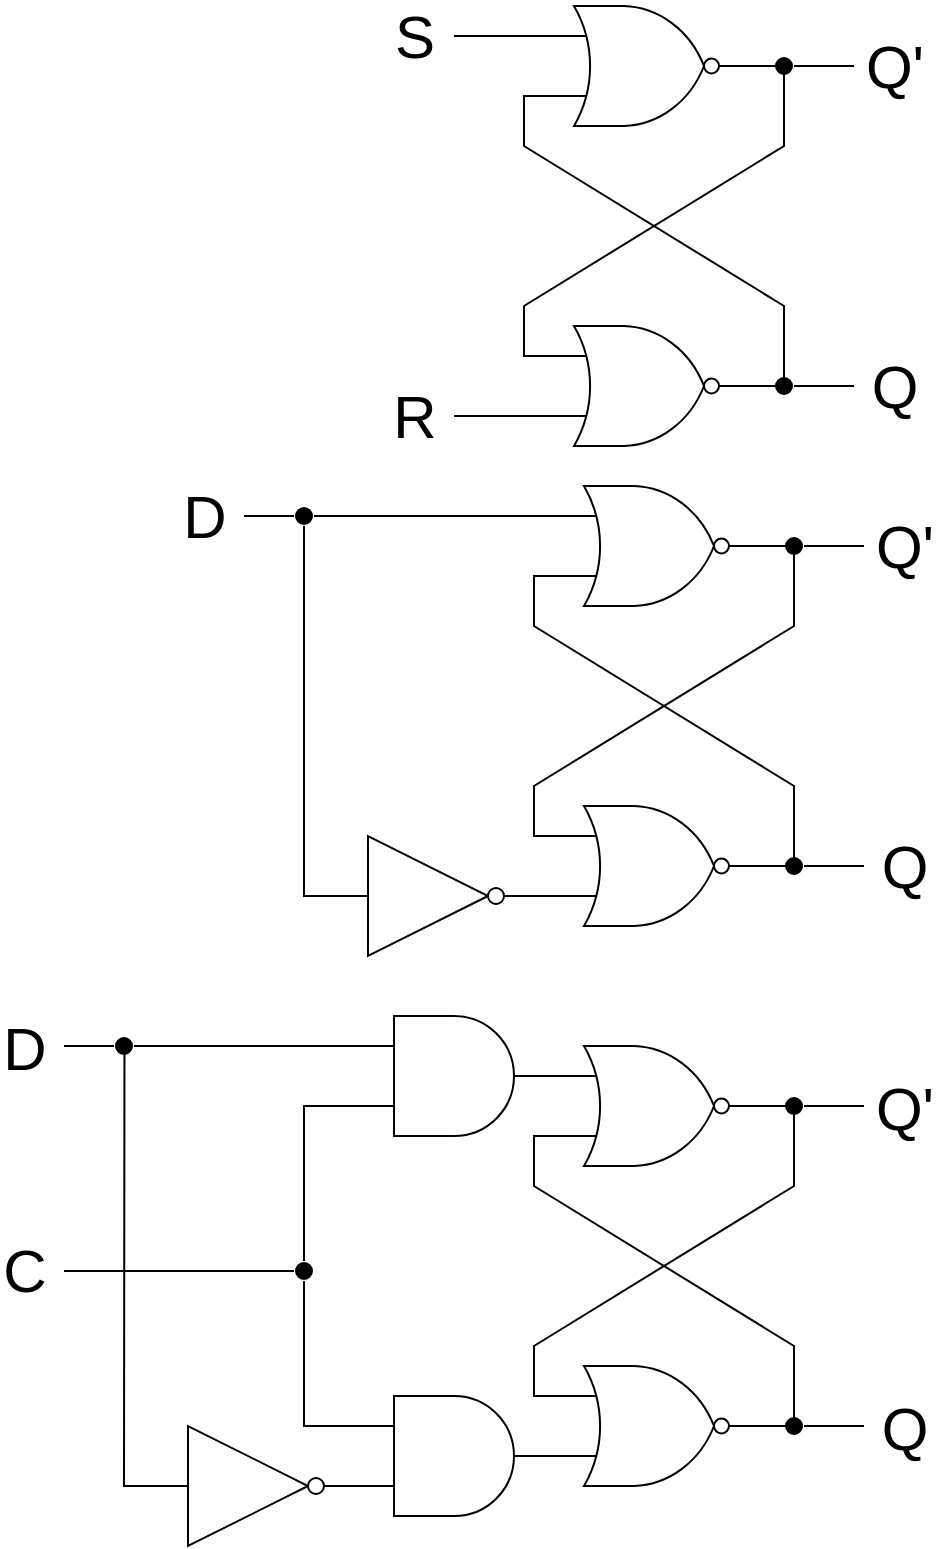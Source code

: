 <mxfile>
    <diagram name="Seite-1" id="x7EvO0-NnfBfI0pbhKgf">
        <mxGraphModel dx="1687" dy="989" grid="1" gridSize="10" guides="1" tooltips="1" connect="1" arrows="1" fold="1" page="1" pageScale="1" pageWidth="827" pageHeight="1169" math="0" shadow="0">
            <root>
                <mxCell id="0"/>
                <mxCell id="1" parent="0"/>
                <mxCell id="XjdlP3FcIAPqqkkR8kKY-7" style="rounded=0;orthogonalLoop=1;jettySize=auto;html=1;entryX=0;entryY=0.25;entryDx=0;entryDy=0;entryPerimeter=0;endArrow=none;endFill=0;" parent="1" source="XjdlP3FcIAPqqkkR8kKY-4" target="XjdlP3FcIAPqqkkR8kKY-5" edge="1">
                    <mxGeometry relative="1" as="geometry">
                        <Array as="points">
                            <mxPoint x="485" y="490"/>
                            <mxPoint x="485" y="530"/>
                            <mxPoint x="355" y="610"/>
                            <mxPoint x="355" y="635"/>
                        </Array>
                    </mxGeometry>
                </mxCell>
                <mxCell id="XjdlP3FcIAPqqkkR8kKY-4" value="" style="verticalLabelPosition=bottom;shadow=0;dashed=0;align=center;html=1;verticalAlign=top;shape=mxgraph.electrical.logic_gates.logic_gate;operation=or;negating=1;negSize=0.15;fontStyle=1" parent="1" vertex="1">
                    <mxGeometry x="365" y="460" width="100" height="60" as="geometry"/>
                </mxCell>
                <mxCell id="XjdlP3FcIAPqqkkR8kKY-6" style="rounded=0;orthogonalLoop=1;jettySize=auto;html=1;entryX=0;entryY=0.75;entryDx=0;entryDy=0;entryPerimeter=0;exitX=1;exitY=0.5;exitDx=0;exitDy=0;exitPerimeter=0;endArrow=none;endFill=0;" parent="1" source="XjdlP3FcIAPqqkkR8kKY-5" target="XjdlP3FcIAPqqkkR8kKY-4" edge="1">
                    <mxGeometry relative="1" as="geometry">
                        <mxPoint x="325" y="520" as="targetPoint"/>
                        <Array as="points">
                            <mxPoint x="485" y="650"/>
                            <mxPoint x="485" y="610"/>
                            <mxPoint x="355" y="530"/>
                            <mxPoint x="355" y="505"/>
                        </Array>
                    </mxGeometry>
                </mxCell>
                <mxCell id="XjdlP3FcIAPqqkkR8kKY-5" value="" style="verticalLabelPosition=bottom;shadow=0;dashed=0;align=center;html=1;verticalAlign=top;shape=mxgraph.electrical.logic_gates.logic_gate;operation=or;negating=1;negSize=0.15;" parent="1" vertex="1">
                    <mxGeometry x="365" y="620" width="100" height="60" as="geometry"/>
                </mxCell>
                <mxCell id="XjdlP3FcIAPqqkkR8kKY-68" value="Q'" style="edgeStyle=orthogonalEdgeStyle;rounded=0;orthogonalLoop=1;jettySize=auto;html=1;endArrow=none;endFill=0;fontSize=30;" parent="1" source="XjdlP3FcIAPqqkkR8kKY-8" edge="1">
                    <mxGeometry x="1" y="-20" relative="1" as="geometry">
                        <mxPoint x="520" y="490" as="targetPoint"/>
                        <mxPoint x="19" y="-20" as="offset"/>
                    </mxGeometry>
                </mxCell>
                <mxCell id="XjdlP3FcIAPqqkkR8kKY-8" value="" style="verticalLabelPosition=bottom;shadow=0;dashed=0;align=center;html=1;verticalAlign=top;shape=mxgraph.electrical.logic_gates.inverting_contact;fillColor=#000000;" parent="1" vertex="1">
                    <mxGeometry x="480" y="485" width="10" height="10" as="geometry"/>
                </mxCell>
                <mxCell id="XjdlP3FcIAPqqkkR8kKY-69" value="Q" style="edgeStyle=orthogonalEdgeStyle;rounded=0;orthogonalLoop=1;jettySize=auto;html=1;endArrow=none;endFill=0;fontSize=30;" parent="1" source="XjdlP3FcIAPqqkkR8kKY-15" edge="1">
                    <mxGeometry x="1" y="-20" relative="1" as="geometry">
                        <mxPoint x="520" y="650" as="targetPoint"/>
                        <mxPoint x="19" y="-20" as="offset"/>
                    </mxGeometry>
                </mxCell>
                <mxCell id="XjdlP3FcIAPqqkkR8kKY-15" value="" style="verticalLabelPosition=bottom;shadow=0;dashed=0;align=center;html=1;verticalAlign=top;shape=mxgraph.electrical.logic_gates.inverting_contact;fillColor=#000000;" parent="1" vertex="1">
                    <mxGeometry x="480" y="645" width="10" height="10" as="geometry"/>
                </mxCell>
                <mxCell id="XjdlP3FcIAPqqkkR8kKY-20" value="" style="verticalLabelPosition=bottom;shadow=0;dashed=0;align=center;html=1;verticalAlign=top;shape=mxgraph.electrical.logic_gates.inverter_2" parent="1" vertex="1">
                    <mxGeometry x="255" y="635" width="100" height="60" as="geometry"/>
                </mxCell>
                <mxCell id="XjdlP3FcIAPqqkkR8kKY-21" style="edgeStyle=orthogonalEdgeStyle;rounded=0;orthogonalLoop=1;jettySize=auto;html=1;exitX=1;exitY=0.5;exitDx=0;exitDy=0;exitPerimeter=0;entryX=0;entryY=0.75;entryDx=0;entryDy=0;entryPerimeter=0;endArrow=none;endFill=0;" parent="1" source="XjdlP3FcIAPqqkkR8kKY-20" target="XjdlP3FcIAPqqkkR8kKY-5" edge="1">
                    <mxGeometry relative="1" as="geometry"/>
                </mxCell>
                <mxCell id="XjdlP3FcIAPqqkkR8kKY-24" style="rounded=0;orthogonalLoop=1;jettySize=auto;html=1;entryX=0;entryY=0.5;entryDx=0;entryDy=0;entryPerimeter=0;endArrow=none;endFill=0;" parent="1" source="XjdlP3FcIAPqqkkR8kKY-23" target="XjdlP3FcIAPqqkkR8kKY-20" edge="1">
                    <mxGeometry relative="1" as="geometry">
                        <mxPoint x="240" y="660" as="targetPoint"/>
                        <Array as="points">
                            <mxPoint x="240" y="665"/>
                        </Array>
                    </mxGeometry>
                </mxCell>
                <mxCell id="XjdlP3FcIAPqqkkR8kKY-67" value="D" style="edgeStyle=orthogonalEdgeStyle;rounded=0;orthogonalLoop=1;jettySize=auto;html=1;endArrow=none;endFill=0;fontSize=30;" parent="1" source="XjdlP3FcIAPqqkkR8kKY-23" edge="1">
                    <mxGeometry x="1" y="20" relative="1" as="geometry">
                        <mxPoint x="210" y="475" as="targetPoint"/>
                        <mxPoint x="-18" y="-20" as="offset"/>
                    </mxGeometry>
                </mxCell>
                <mxCell id="XjdlP3FcIAPqqkkR8kKY-23" value="" style="verticalLabelPosition=bottom;shadow=0;dashed=0;align=center;html=1;verticalAlign=top;shape=mxgraph.electrical.logic_gates.inverting_contact;fillColor=#000000;" parent="1" vertex="1">
                    <mxGeometry x="235" y="470" width="10" height="10" as="geometry"/>
                </mxCell>
                <mxCell id="XjdlP3FcIAPqqkkR8kKY-25" style="edgeStyle=orthogonalEdgeStyle;rounded=0;orthogonalLoop=1;jettySize=auto;html=1;entryX=0;entryY=0.25;entryDx=0;entryDy=0;entryPerimeter=0;endArrow=none;endFill=0;" parent="1" source="XjdlP3FcIAPqqkkR8kKY-23" target="XjdlP3FcIAPqqkkR8kKY-4" edge="1">
                    <mxGeometry relative="1" as="geometry"/>
                </mxCell>
                <mxCell id="XjdlP3FcIAPqqkkR8kKY-42" style="rounded=0;orthogonalLoop=1;jettySize=auto;html=1;entryX=0;entryY=0.25;entryDx=0;entryDy=0;entryPerimeter=0;endArrow=none;endFill=0;" parent="1" source="XjdlP3FcIAPqqkkR8kKY-43" target="XjdlP3FcIAPqqkkR8kKY-45" edge="1">
                    <mxGeometry relative="1" as="geometry">
                        <Array as="points">
                            <mxPoint x="485" y="770"/>
                            <mxPoint x="485" y="810"/>
                            <mxPoint x="355" y="890"/>
                            <mxPoint x="355" y="915"/>
                        </Array>
                    </mxGeometry>
                </mxCell>
                <mxCell id="XjdlP3FcIAPqqkkR8kKY-43" value="" style="verticalLabelPosition=bottom;shadow=0;dashed=0;align=center;html=1;verticalAlign=top;shape=mxgraph.electrical.logic_gates.logic_gate;operation=or;negating=1;negSize=0.15;fontStyle=1" parent="1" vertex="1">
                    <mxGeometry x="365" y="740" width="100" height="60" as="geometry"/>
                </mxCell>
                <mxCell id="XjdlP3FcIAPqqkkR8kKY-44" style="rounded=0;orthogonalLoop=1;jettySize=auto;html=1;entryX=0;entryY=0.75;entryDx=0;entryDy=0;entryPerimeter=0;exitX=1;exitY=0.5;exitDx=0;exitDy=0;exitPerimeter=0;endArrow=none;endFill=0;" parent="1" source="XjdlP3FcIAPqqkkR8kKY-45" target="XjdlP3FcIAPqqkkR8kKY-43" edge="1">
                    <mxGeometry relative="1" as="geometry">
                        <mxPoint x="325" y="800" as="targetPoint"/>
                        <Array as="points">
                            <mxPoint x="485" y="930"/>
                            <mxPoint x="485" y="890"/>
                            <mxPoint x="355" y="810"/>
                            <mxPoint x="355" y="785"/>
                        </Array>
                    </mxGeometry>
                </mxCell>
                <mxCell id="XjdlP3FcIAPqqkkR8kKY-45" value="" style="verticalLabelPosition=bottom;shadow=0;dashed=0;align=center;html=1;verticalAlign=top;shape=mxgraph.electrical.logic_gates.logic_gate;operation=or;negating=1;negSize=0.15;" parent="1" vertex="1">
                    <mxGeometry x="365" y="900" width="100" height="60" as="geometry"/>
                </mxCell>
                <mxCell id="XjdlP3FcIAPqqkkR8kKY-65" value="Q'" style="edgeStyle=orthogonalEdgeStyle;rounded=0;orthogonalLoop=1;jettySize=auto;html=1;endArrow=none;endFill=0;fontSize=30;" parent="1" source="XjdlP3FcIAPqqkkR8kKY-47" edge="1">
                    <mxGeometry x="1" y="-20" relative="1" as="geometry">
                        <mxPoint x="520" y="770" as="targetPoint"/>
                        <mxPoint x="19" y="-19" as="offset"/>
                    </mxGeometry>
                </mxCell>
                <mxCell id="XjdlP3FcIAPqqkkR8kKY-47" value="" style="verticalLabelPosition=bottom;shadow=0;dashed=0;align=center;html=1;verticalAlign=top;shape=mxgraph.electrical.logic_gates.inverting_contact;fillColor=#000000;" parent="1" vertex="1">
                    <mxGeometry x="480" y="765" width="10" height="10" as="geometry"/>
                </mxCell>
                <mxCell id="XjdlP3FcIAPqqkkR8kKY-66" value="Q" style="edgeStyle=orthogonalEdgeStyle;rounded=0;orthogonalLoop=1;jettySize=auto;html=1;endArrow=none;endFill=0;fontSize=30;" parent="1" source="XjdlP3FcIAPqqkkR8kKY-49" edge="1">
                    <mxGeometry x="1" y="-20" relative="1" as="geometry">
                        <mxPoint x="520" y="930.0" as="targetPoint"/>
                        <mxPoint x="19" y="-19" as="offset"/>
                    </mxGeometry>
                </mxCell>
                <mxCell id="XjdlP3FcIAPqqkkR8kKY-49" value="" style="verticalLabelPosition=bottom;shadow=0;dashed=0;align=center;html=1;verticalAlign=top;shape=mxgraph.electrical.logic_gates.inverting_contact;fillColor=#000000;" parent="1" vertex="1">
                    <mxGeometry x="480" y="925" width="10" height="10" as="geometry"/>
                </mxCell>
                <mxCell id="XjdlP3FcIAPqqkkR8kKY-50" value="" style="verticalLabelPosition=bottom;shadow=0;dashed=0;align=center;html=1;verticalAlign=top;shape=mxgraph.electrical.logic_gates.inverter_2" parent="1" vertex="1">
                    <mxGeometry x="165" y="930" width="100" height="60" as="geometry"/>
                </mxCell>
                <mxCell id="XjdlP3FcIAPqqkkR8kKY-52" style="rounded=0;orthogonalLoop=1;jettySize=auto;html=1;entryX=0;entryY=0.5;entryDx=0;entryDy=0;entryPerimeter=0;endArrow=none;endFill=0;edgeStyle=orthogonalEdgeStyle;exitX=0.523;exitY=0.854;exitDx=0;exitDy=0;exitPerimeter=0;" parent="1" source="XjdlP3FcIAPqqkkR8kKY-53" target="XjdlP3FcIAPqqkkR8kKY-50" edge="1">
                    <mxGeometry relative="1" as="geometry">
                        <mxPoint x="165" y="959" as="targetPoint"/>
                        <Array as="points">
                            <mxPoint x="150" y="744.5"/>
                            <mxPoint x="150" y="960.5"/>
                        </Array>
                        <mxPoint x="159.773" y="744" as="sourcePoint"/>
                    </mxGeometry>
                </mxCell>
                <mxCell id="XjdlP3FcIAPqqkkR8kKY-64" value="D" style="edgeStyle=orthogonalEdgeStyle;rounded=0;orthogonalLoop=1;jettySize=auto;html=1;endArrow=none;endFill=0;fontSize=30;" parent="1" source="XjdlP3FcIAPqqkkR8kKY-53" edge="1">
                    <mxGeometry x="1" y="20" relative="1" as="geometry">
                        <mxPoint x="120" y="740" as="targetPoint"/>
                        <mxPoint x="-18" y="-19" as="offset"/>
                    </mxGeometry>
                </mxCell>
                <mxCell id="XjdlP3FcIAPqqkkR8kKY-53" value="" style="verticalLabelPosition=bottom;shadow=0;dashed=0;align=center;html=1;verticalAlign=top;shape=mxgraph.electrical.logic_gates.inverting_contact;fillColor=#000000;" parent="1" vertex="1">
                    <mxGeometry x="145" y="735" width="10" height="10" as="geometry"/>
                </mxCell>
                <mxCell id="XjdlP3FcIAPqqkkR8kKY-54" style="edgeStyle=orthogonalEdgeStyle;rounded=0;orthogonalLoop=1;jettySize=auto;html=1;endArrow=none;endFill=0;entryX=0;entryY=0.25;entryDx=0;entryDy=0;entryPerimeter=0;" parent="1" source="XjdlP3FcIAPqqkkR8kKY-53" target="XjdlP3FcIAPqqkkR8kKY-56" edge="1">
                    <mxGeometry relative="1" as="geometry">
                        <mxPoint x="265" y="735.5" as="targetPoint"/>
                    </mxGeometry>
                </mxCell>
                <mxCell id="XjdlP3FcIAPqqkkR8kKY-56" value="" style="verticalLabelPosition=bottom;shadow=0;dashed=0;align=center;html=1;verticalAlign=top;shape=mxgraph.electrical.logic_gates.logic_gate;operation=and;" parent="1" vertex="1">
                    <mxGeometry x="265" y="725" width="100" height="60" as="geometry"/>
                </mxCell>
                <mxCell id="XjdlP3FcIAPqqkkR8kKY-57" value="" style="verticalLabelPosition=bottom;shadow=0;dashed=0;align=center;html=1;verticalAlign=top;shape=mxgraph.electrical.logic_gates.logic_gate;operation=and;" parent="1" vertex="1">
                    <mxGeometry x="265" y="915" width="100" height="60" as="geometry"/>
                </mxCell>
                <mxCell id="XjdlP3FcIAPqqkkR8kKY-63" value="C" style="edgeStyle=orthogonalEdgeStyle;rounded=0;orthogonalLoop=1;jettySize=auto;html=1;endArrow=none;endFill=0;fontSize=30;" parent="1" source="XjdlP3FcIAPqqkkR8kKY-59" edge="1">
                    <mxGeometry x="1" y="20" relative="1" as="geometry">
                        <mxPoint x="120" y="852.5" as="targetPoint"/>
                        <mxPoint x="-20" y="-20" as="offset"/>
                    </mxGeometry>
                </mxCell>
                <mxCell id="XjdlP3FcIAPqqkkR8kKY-59" value="" style="verticalLabelPosition=bottom;shadow=0;dashed=0;align=center;html=1;verticalAlign=top;shape=mxgraph.electrical.logic_gates.inverting_contact;fillColor=#000000;" parent="1" vertex="1">
                    <mxGeometry x="235" y="847.5" width="10" height="10" as="geometry"/>
                </mxCell>
                <mxCell id="XjdlP3FcIAPqqkkR8kKY-61" style="edgeStyle=orthogonalEdgeStyle;rounded=0;orthogonalLoop=1;jettySize=auto;html=1;entryX=0;entryY=0.75;entryDx=0;entryDy=0;entryPerimeter=0;endArrow=none;endFill=0;" parent="1" source="XjdlP3FcIAPqqkkR8kKY-59" target="XjdlP3FcIAPqqkkR8kKY-56" edge="1">
                    <mxGeometry relative="1" as="geometry">
                        <Array as="points">
                            <mxPoint x="240" y="769.5"/>
                        </Array>
                    </mxGeometry>
                </mxCell>
                <mxCell id="XjdlP3FcIAPqqkkR8kKY-62" style="edgeStyle=orthogonalEdgeStyle;rounded=0;orthogonalLoop=1;jettySize=auto;html=1;entryX=0;entryY=0.25;entryDx=0;entryDy=0;entryPerimeter=0;endArrow=none;endFill=0;" parent="1" source="XjdlP3FcIAPqqkkR8kKY-59" target="XjdlP3FcIAPqqkkR8kKY-57" edge="1">
                    <mxGeometry relative="1" as="geometry">
                        <Array as="points">
                            <mxPoint x="240" y="929.5"/>
                        </Array>
                    </mxGeometry>
                </mxCell>
                <mxCell id="4" style="rounded=0;orthogonalLoop=1;jettySize=auto;html=1;entryX=0;entryY=0.25;entryDx=0;entryDy=0;entryPerimeter=0;endArrow=none;endFill=0;" edge="1" parent="1" source="6" target="9">
                    <mxGeometry relative="1" as="geometry">
                        <Array as="points">
                            <mxPoint x="480" y="250"/>
                            <mxPoint x="480" y="290"/>
                            <mxPoint x="350" y="370"/>
                            <mxPoint x="350" y="395"/>
                        </Array>
                    </mxGeometry>
                </mxCell>
                <mxCell id="5" value="S" style="edgeStyle=none;html=1;exitX=0;exitY=0.25;exitDx=0;exitDy=0;exitPerimeter=0;endArrow=none;endFill=0;fontSize=30;" edge="1" parent="1" source="6">
                    <mxGeometry x="1" y="20" relative="1" as="geometry">
                        <mxPoint x="315" y="235" as="targetPoint"/>
                        <mxPoint x="-20" y="-20" as="offset"/>
                    </mxGeometry>
                </mxCell>
                <mxCell id="6" value="" style="verticalLabelPosition=bottom;shadow=0;dashed=0;align=center;html=1;verticalAlign=top;shape=mxgraph.electrical.logic_gates.logic_gate;operation=or;negating=1;negSize=0.15;fontStyle=1" vertex="1" parent="1">
                    <mxGeometry x="360" y="220" width="100" height="60" as="geometry"/>
                </mxCell>
                <mxCell id="7" style="rounded=0;orthogonalLoop=1;jettySize=auto;html=1;entryX=0;entryY=0.75;entryDx=0;entryDy=0;entryPerimeter=0;exitX=1;exitY=0.5;exitDx=0;exitDy=0;exitPerimeter=0;endArrow=none;endFill=0;" edge="1" parent="1" source="9" target="6">
                    <mxGeometry relative="1" as="geometry">
                        <mxPoint x="320" y="280" as="targetPoint"/>
                        <Array as="points">
                            <mxPoint x="480" y="410"/>
                            <mxPoint x="480" y="370"/>
                            <mxPoint x="350" y="290"/>
                            <mxPoint x="350" y="265"/>
                        </Array>
                    </mxGeometry>
                </mxCell>
                <mxCell id="8" value="R" style="edgeStyle=none;html=1;exitX=0;exitY=0.75;exitDx=0;exitDy=0;exitPerimeter=0;endArrow=none;endFill=0;fontSize=30;" edge="1" parent="1" source="9">
                    <mxGeometry x="1" y="20" relative="1" as="geometry">
                        <mxPoint x="315" y="425.0" as="targetPoint"/>
                        <mxPoint x="-20" y="-20" as="offset"/>
                    </mxGeometry>
                </mxCell>
                <mxCell id="9" value="" style="verticalLabelPosition=bottom;shadow=0;dashed=0;align=center;html=1;verticalAlign=top;shape=mxgraph.electrical.logic_gates.logic_gate;operation=or;negating=1;negSize=0.15;" vertex="1" parent="1">
                    <mxGeometry x="360" y="380" width="100" height="60" as="geometry"/>
                </mxCell>
                <mxCell id="10" value="Q'" style="edgeStyle=orthogonalEdgeStyle;rounded=0;orthogonalLoop=1;jettySize=auto;html=1;endArrow=none;endFill=0;fontSize=30;" edge="1" parent="1" source="11">
                    <mxGeometry x="1" y="-20" relative="1" as="geometry">
                        <mxPoint x="515" y="250" as="targetPoint"/>
                        <mxPoint x="19" y="-20" as="offset"/>
                    </mxGeometry>
                </mxCell>
                <mxCell id="11" value="" style="verticalLabelPosition=bottom;shadow=0;dashed=0;align=center;html=1;verticalAlign=top;shape=mxgraph.electrical.logic_gates.inverting_contact;fillColor=#000000;" vertex="1" parent="1">
                    <mxGeometry x="475" y="245" width="10" height="10" as="geometry"/>
                </mxCell>
                <mxCell id="12" value="Q" style="edgeStyle=orthogonalEdgeStyle;rounded=0;orthogonalLoop=1;jettySize=auto;html=1;endArrow=none;endFill=0;fontSize=30;" edge="1" parent="1" source="13">
                    <mxGeometry x="1" y="-20" relative="1" as="geometry">
                        <mxPoint x="515" y="410.0" as="targetPoint"/>
                        <mxPoint x="19" y="-20" as="offset"/>
                    </mxGeometry>
                </mxCell>
                <mxCell id="13" value="" style="verticalLabelPosition=bottom;shadow=0;dashed=0;align=center;html=1;verticalAlign=top;shape=mxgraph.electrical.logic_gates.inverting_contact;fillColor=#000000;" vertex="1" parent="1">
                    <mxGeometry x="475" y="405" width="10" height="10" as="geometry"/>
                </mxCell>
            </root>
        </mxGraphModel>
    </diagram>
</mxfile>
